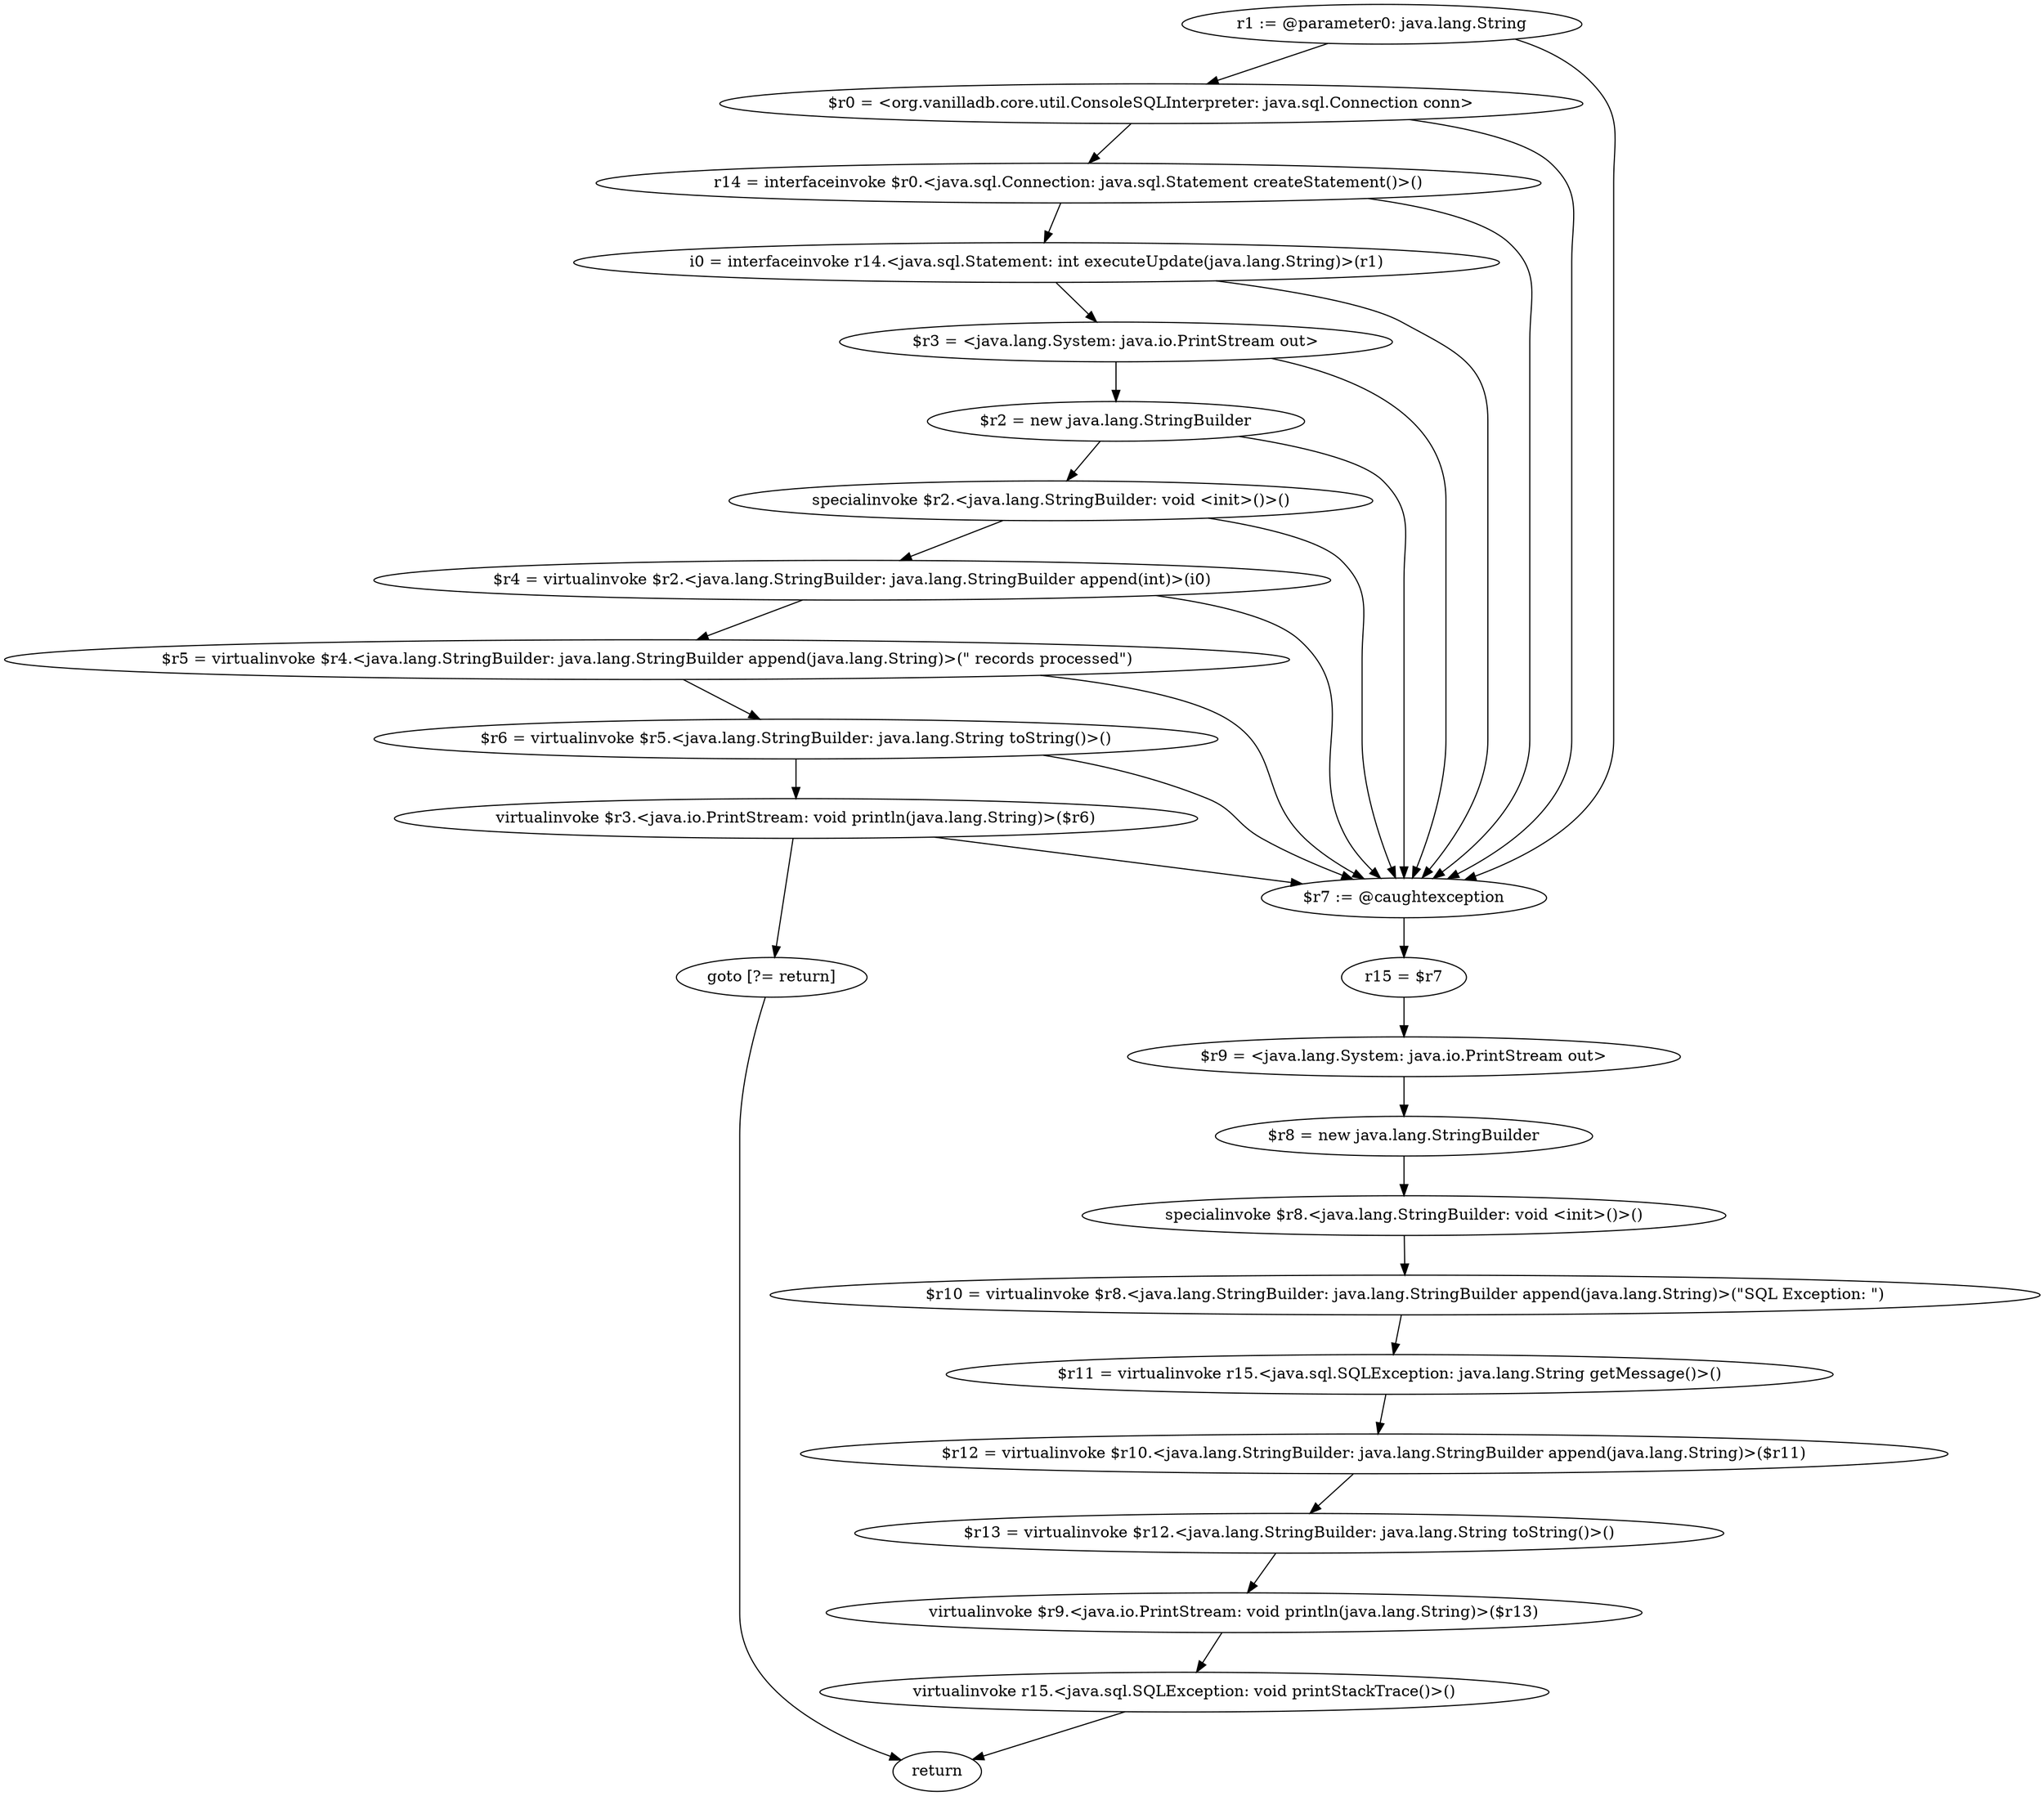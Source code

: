digraph "unitGraph" {
    "r1 := @parameter0: java.lang.String"
    "$r0 = <org.vanilladb.core.util.ConsoleSQLInterpreter: java.sql.Connection conn>"
    "r14 = interfaceinvoke $r0.<java.sql.Connection: java.sql.Statement createStatement()>()"
    "i0 = interfaceinvoke r14.<java.sql.Statement: int executeUpdate(java.lang.String)>(r1)"
    "$r3 = <java.lang.System: java.io.PrintStream out>"
    "$r2 = new java.lang.StringBuilder"
    "specialinvoke $r2.<java.lang.StringBuilder: void <init>()>()"
    "$r4 = virtualinvoke $r2.<java.lang.StringBuilder: java.lang.StringBuilder append(int)>(i0)"
    "$r5 = virtualinvoke $r4.<java.lang.StringBuilder: java.lang.StringBuilder append(java.lang.String)>(\" records processed\")"
    "$r6 = virtualinvoke $r5.<java.lang.StringBuilder: java.lang.String toString()>()"
    "virtualinvoke $r3.<java.io.PrintStream: void println(java.lang.String)>($r6)"
    "goto [?= return]"
    "$r7 := @caughtexception"
    "r15 = $r7"
    "$r9 = <java.lang.System: java.io.PrintStream out>"
    "$r8 = new java.lang.StringBuilder"
    "specialinvoke $r8.<java.lang.StringBuilder: void <init>()>()"
    "$r10 = virtualinvoke $r8.<java.lang.StringBuilder: java.lang.StringBuilder append(java.lang.String)>(\"SQL Exception: \")"
    "$r11 = virtualinvoke r15.<java.sql.SQLException: java.lang.String getMessage()>()"
    "$r12 = virtualinvoke $r10.<java.lang.StringBuilder: java.lang.StringBuilder append(java.lang.String)>($r11)"
    "$r13 = virtualinvoke $r12.<java.lang.StringBuilder: java.lang.String toString()>()"
    "virtualinvoke $r9.<java.io.PrintStream: void println(java.lang.String)>($r13)"
    "virtualinvoke r15.<java.sql.SQLException: void printStackTrace()>()"
    "return"
    "r1 := @parameter0: java.lang.String"->"$r0 = <org.vanilladb.core.util.ConsoleSQLInterpreter: java.sql.Connection conn>";
    "r1 := @parameter0: java.lang.String"->"$r7 := @caughtexception";
    "$r0 = <org.vanilladb.core.util.ConsoleSQLInterpreter: java.sql.Connection conn>"->"r14 = interfaceinvoke $r0.<java.sql.Connection: java.sql.Statement createStatement()>()";
    "$r0 = <org.vanilladb.core.util.ConsoleSQLInterpreter: java.sql.Connection conn>"->"$r7 := @caughtexception";
    "r14 = interfaceinvoke $r0.<java.sql.Connection: java.sql.Statement createStatement()>()"->"i0 = interfaceinvoke r14.<java.sql.Statement: int executeUpdate(java.lang.String)>(r1)";
    "r14 = interfaceinvoke $r0.<java.sql.Connection: java.sql.Statement createStatement()>()"->"$r7 := @caughtexception";
    "i0 = interfaceinvoke r14.<java.sql.Statement: int executeUpdate(java.lang.String)>(r1)"->"$r3 = <java.lang.System: java.io.PrintStream out>";
    "i0 = interfaceinvoke r14.<java.sql.Statement: int executeUpdate(java.lang.String)>(r1)"->"$r7 := @caughtexception";
    "$r3 = <java.lang.System: java.io.PrintStream out>"->"$r2 = new java.lang.StringBuilder";
    "$r3 = <java.lang.System: java.io.PrintStream out>"->"$r7 := @caughtexception";
    "$r2 = new java.lang.StringBuilder"->"specialinvoke $r2.<java.lang.StringBuilder: void <init>()>()";
    "$r2 = new java.lang.StringBuilder"->"$r7 := @caughtexception";
    "specialinvoke $r2.<java.lang.StringBuilder: void <init>()>()"->"$r4 = virtualinvoke $r2.<java.lang.StringBuilder: java.lang.StringBuilder append(int)>(i0)";
    "specialinvoke $r2.<java.lang.StringBuilder: void <init>()>()"->"$r7 := @caughtexception";
    "$r4 = virtualinvoke $r2.<java.lang.StringBuilder: java.lang.StringBuilder append(int)>(i0)"->"$r5 = virtualinvoke $r4.<java.lang.StringBuilder: java.lang.StringBuilder append(java.lang.String)>(\" records processed\")";
    "$r4 = virtualinvoke $r2.<java.lang.StringBuilder: java.lang.StringBuilder append(int)>(i0)"->"$r7 := @caughtexception";
    "$r5 = virtualinvoke $r4.<java.lang.StringBuilder: java.lang.StringBuilder append(java.lang.String)>(\" records processed\")"->"$r6 = virtualinvoke $r5.<java.lang.StringBuilder: java.lang.String toString()>()";
    "$r5 = virtualinvoke $r4.<java.lang.StringBuilder: java.lang.StringBuilder append(java.lang.String)>(\" records processed\")"->"$r7 := @caughtexception";
    "$r6 = virtualinvoke $r5.<java.lang.StringBuilder: java.lang.String toString()>()"->"virtualinvoke $r3.<java.io.PrintStream: void println(java.lang.String)>($r6)";
    "$r6 = virtualinvoke $r5.<java.lang.StringBuilder: java.lang.String toString()>()"->"$r7 := @caughtexception";
    "virtualinvoke $r3.<java.io.PrintStream: void println(java.lang.String)>($r6)"->"goto [?= return]";
    "virtualinvoke $r3.<java.io.PrintStream: void println(java.lang.String)>($r6)"->"$r7 := @caughtexception";
    "goto [?= return]"->"return";
    "$r7 := @caughtexception"->"r15 = $r7";
    "r15 = $r7"->"$r9 = <java.lang.System: java.io.PrintStream out>";
    "$r9 = <java.lang.System: java.io.PrintStream out>"->"$r8 = new java.lang.StringBuilder";
    "$r8 = new java.lang.StringBuilder"->"specialinvoke $r8.<java.lang.StringBuilder: void <init>()>()";
    "specialinvoke $r8.<java.lang.StringBuilder: void <init>()>()"->"$r10 = virtualinvoke $r8.<java.lang.StringBuilder: java.lang.StringBuilder append(java.lang.String)>(\"SQL Exception: \")";
    "$r10 = virtualinvoke $r8.<java.lang.StringBuilder: java.lang.StringBuilder append(java.lang.String)>(\"SQL Exception: \")"->"$r11 = virtualinvoke r15.<java.sql.SQLException: java.lang.String getMessage()>()";
    "$r11 = virtualinvoke r15.<java.sql.SQLException: java.lang.String getMessage()>()"->"$r12 = virtualinvoke $r10.<java.lang.StringBuilder: java.lang.StringBuilder append(java.lang.String)>($r11)";
    "$r12 = virtualinvoke $r10.<java.lang.StringBuilder: java.lang.StringBuilder append(java.lang.String)>($r11)"->"$r13 = virtualinvoke $r12.<java.lang.StringBuilder: java.lang.String toString()>()";
    "$r13 = virtualinvoke $r12.<java.lang.StringBuilder: java.lang.String toString()>()"->"virtualinvoke $r9.<java.io.PrintStream: void println(java.lang.String)>($r13)";
    "virtualinvoke $r9.<java.io.PrintStream: void println(java.lang.String)>($r13)"->"virtualinvoke r15.<java.sql.SQLException: void printStackTrace()>()";
    "virtualinvoke r15.<java.sql.SQLException: void printStackTrace()>()"->"return";
}
